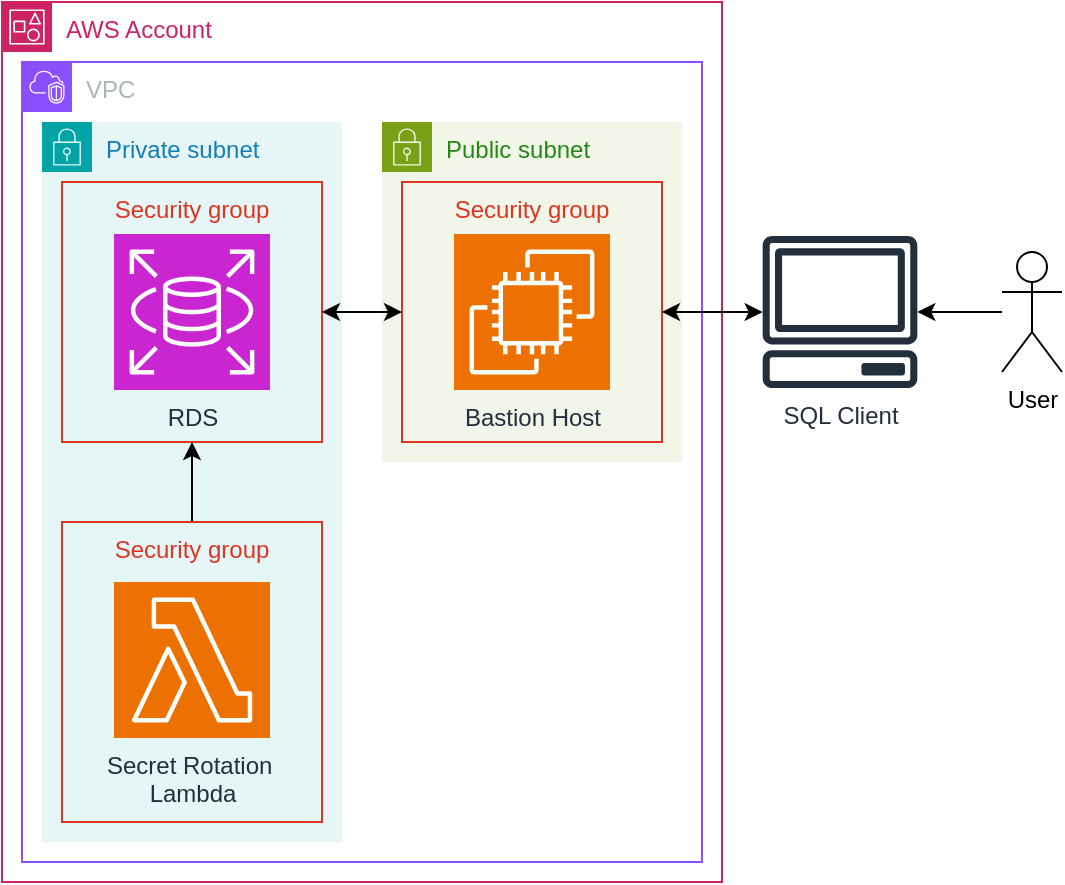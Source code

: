 <mxfile version="24.6.4" type="device">
  <diagram name="Page-1" id="5w7pE6e7P3Jpi4yHS1Fw">
    <mxGraphModel dx="1010" dy="662" grid="1" gridSize="10" guides="1" tooltips="1" connect="1" arrows="1" fold="1" page="1" pageScale="1" pageWidth="850" pageHeight="1100" math="0" shadow="0">
      <root>
        <mxCell id="0" />
        <mxCell id="1" parent="0" />
        <mxCell id="rDWo46AAwwMIu8RIhDYh-1" value="AWS Account" style="points=[[0,0],[0.25,0],[0.5,0],[0.75,0],[1,0],[1,0.25],[1,0.5],[1,0.75],[1,1],[0.75,1],[0.5,1],[0.25,1],[0,1],[0,0.75],[0,0.5],[0,0.25]];outlineConnect=0;gradientColor=none;html=1;whiteSpace=wrap;fontSize=12;fontStyle=0;container=1;pointerEvents=0;collapsible=0;recursiveResize=0;shape=mxgraph.aws4.group;grIcon=mxgraph.aws4.group_account;strokeColor=#CD2264;fillColor=none;verticalAlign=top;align=left;spacingLeft=30;fontColor=#CD2264;dashed=0;" vertex="1" parent="1">
          <mxGeometry x="70" y="70" width="360" height="440" as="geometry" />
        </mxCell>
        <mxCell id="rDWo46AAwwMIu8RIhDYh-2" value="VPC" style="points=[[0,0],[0.25,0],[0.5,0],[0.75,0],[1,0],[1,0.25],[1,0.5],[1,0.75],[1,1],[0.75,1],[0.5,1],[0.25,1],[0,1],[0,0.75],[0,0.5],[0,0.25]];outlineConnect=0;gradientColor=none;html=1;whiteSpace=wrap;fontSize=12;fontStyle=0;container=1;pointerEvents=0;collapsible=0;recursiveResize=0;shape=mxgraph.aws4.group;grIcon=mxgraph.aws4.group_vpc2;strokeColor=#8C4FFF;fillColor=none;verticalAlign=top;align=left;spacingLeft=30;fontColor=#AAB7B8;dashed=0;" vertex="1" parent="rDWo46AAwwMIu8RIhDYh-1">
          <mxGeometry x="10" y="30" width="340" height="400" as="geometry" />
        </mxCell>
        <mxCell id="rDWo46AAwwMIu8RIhDYh-3" value="Private subnet" style="points=[[0,0],[0.25,0],[0.5,0],[0.75,0],[1,0],[1,0.25],[1,0.5],[1,0.75],[1,1],[0.75,1],[0.5,1],[0.25,1],[0,1],[0,0.75],[0,0.5],[0,0.25]];outlineConnect=0;gradientColor=none;html=1;whiteSpace=wrap;fontSize=12;fontStyle=0;container=1;pointerEvents=0;collapsible=0;recursiveResize=0;shape=mxgraph.aws4.group;grIcon=mxgraph.aws4.group_security_group;grStroke=0;strokeColor=#00A4A6;fillColor=#E6F6F7;verticalAlign=top;align=left;spacingLeft=30;fontColor=#147EBA;dashed=0;" vertex="1" parent="rDWo46AAwwMIu8RIhDYh-2">
          <mxGeometry x="10" y="30" width="150" height="360" as="geometry" />
        </mxCell>
        <mxCell id="rDWo46AAwwMIu8RIhDYh-4" value="RDS" style="sketch=0;points=[[0,0,0],[0.25,0,0],[0.5,0,0],[0.75,0,0],[1,0,0],[0,1,0],[0.25,1,0],[0.5,1,0],[0.75,1,0],[1,1,0],[0,0.25,0],[0,0.5,0],[0,0.75,0],[1,0.25,0],[1,0.5,0],[1,0.75,0]];outlineConnect=0;fontColor=#232F3E;fillColor=#C925D1;strokeColor=#ffffff;dashed=0;verticalLabelPosition=bottom;verticalAlign=top;align=center;html=1;fontSize=12;fontStyle=0;aspect=fixed;shape=mxgraph.aws4.resourceIcon;resIcon=mxgraph.aws4.rds;" vertex="1" parent="rDWo46AAwwMIu8RIhDYh-3">
          <mxGeometry x="36" y="56" width="78" height="78" as="geometry" />
        </mxCell>
        <mxCell id="rDWo46AAwwMIu8RIhDYh-5" value="Security group" style="fillColor=none;strokeColor=#DD3522;verticalAlign=top;fontStyle=0;fontColor=#DD3522;whiteSpace=wrap;html=1;" vertex="1" parent="rDWo46AAwwMIu8RIhDYh-3">
          <mxGeometry x="10" y="30" width="130" height="130" as="geometry" />
        </mxCell>
        <mxCell id="rDWo46AAwwMIu8RIhDYh-13" style="edgeStyle=orthogonalEdgeStyle;rounded=0;orthogonalLoop=1;jettySize=auto;html=1;startArrow=none;startFill=0;" edge="1" parent="rDWo46AAwwMIu8RIhDYh-3" source="rDWo46AAwwMIu8RIhDYh-7" target="rDWo46AAwwMIu8RIhDYh-5">
          <mxGeometry relative="1" as="geometry" />
        </mxCell>
        <mxCell id="rDWo46AAwwMIu8RIhDYh-7" value="Security group" style="fillColor=none;strokeColor=#DD3522;verticalAlign=top;fontStyle=0;fontColor=#DD3522;whiteSpace=wrap;html=1;" vertex="1" parent="rDWo46AAwwMIu8RIhDYh-3">
          <mxGeometry x="10" y="200" width="130" height="150" as="geometry" />
        </mxCell>
        <mxCell id="rDWo46AAwwMIu8RIhDYh-8" value="Secret Rotation&amp;nbsp;&lt;div&gt;Lambda&lt;/div&gt;" style="sketch=0;points=[[0,0,0],[0.25,0,0],[0.5,0,0],[0.75,0,0],[1,0,0],[0,1,0],[0.25,1,0],[0.5,1,0],[0.75,1,0],[1,1,0],[0,0.25,0],[0,0.5,0],[0,0.75,0],[1,0.25,0],[1,0.5,0],[1,0.75,0]];outlineConnect=0;fontColor=#232F3E;fillColor=#ED7100;strokeColor=#ffffff;dashed=0;verticalLabelPosition=bottom;verticalAlign=top;align=center;html=1;fontSize=12;fontStyle=0;aspect=fixed;shape=mxgraph.aws4.resourceIcon;resIcon=mxgraph.aws4.lambda;" vertex="1" parent="rDWo46AAwwMIu8RIhDYh-3">
          <mxGeometry x="36" y="230" width="78" height="78" as="geometry" />
        </mxCell>
        <mxCell id="rDWo46AAwwMIu8RIhDYh-14" value="Public subnet" style="points=[[0,0],[0.25,0],[0.5,0],[0.75,0],[1,0],[1,0.25],[1,0.5],[1,0.75],[1,1],[0.75,1],[0.5,1],[0.25,1],[0,1],[0,0.75],[0,0.5],[0,0.25]];outlineConnect=0;gradientColor=none;html=1;whiteSpace=wrap;fontSize=12;fontStyle=0;container=1;pointerEvents=0;collapsible=0;recursiveResize=0;shape=mxgraph.aws4.group;grIcon=mxgraph.aws4.group_security_group;grStroke=0;strokeColor=#7AA116;fillColor=#F2F6E8;verticalAlign=top;align=left;spacingLeft=30;fontColor=#248814;dashed=0;" vertex="1" parent="rDWo46AAwwMIu8RIhDYh-2">
          <mxGeometry x="180" y="30" width="150" height="170" as="geometry" />
        </mxCell>
        <mxCell id="rDWo46AAwwMIu8RIhDYh-16" value="Security group" style="fillColor=none;strokeColor=#DD3522;verticalAlign=top;fontStyle=0;fontColor=#DD3522;whiteSpace=wrap;html=1;" vertex="1" parent="rDWo46AAwwMIu8RIhDYh-14">
          <mxGeometry x="10" y="30" width="130" height="130" as="geometry" />
        </mxCell>
        <mxCell id="rDWo46AAwwMIu8RIhDYh-17" value="Bastion Host" style="sketch=0;points=[[0,0,0],[0.25,0,0],[0.5,0,0],[0.75,0,0],[1,0,0],[0,1,0],[0.25,1,0],[0.5,1,0],[0.75,1,0],[1,1,0],[0,0.25,0],[0,0.5,0],[0,0.75,0],[1,0.25,0],[1,0.5,0],[1,0.75,0]];outlineConnect=0;fontColor=#232F3E;fillColor=#ED7100;strokeColor=#ffffff;dashed=0;verticalLabelPosition=bottom;verticalAlign=top;align=center;html=1;fontSize=12;fontStyle=0;aspect=fixed;shape=mxgraph.aws4.resourceIcon;resIcon=mxgraph.aws4.ec2;" vertex="1" parent="rDWo46AAwwMIu8RIhDYh-14">
          <mxGeometry x="36" y="56" width="78" height="78" as="geometry" />
        </mxCell>
        <mxCell id="rDWo46AAwwMIu8RIhDYh-18" style="edgeStyle=orthogonalEdgeStyle;rounded=0;orthogonalLoop=1;jettySize=auto;html=1;entryX=1;entryY=0.5;entryDx=0;entryDy=0;startArrow=classic;startFill=1;" edge="1" parent="rDWo46AAwwMIu8RIhDYh-2" source="rDWo46AAwwMIu8RIhDYh-16" target="rDWo46AAwwMIu8RIhDYh-5">
          <mxGeometry relative="1" as="geometry" />
        </mxCell>
        <mxCell id="rDWo46AAwwMIu8RIhDYh-22" style="edgeStyle=orthogonalEdgeStyle;rounded=0;orthogonalLoop=1;jettySize=auto;html=1;" edge="1" parent="1" source="rDWo46AAwwMIu8RIhDYh-19" target="rDWo46AAwwMIu8RIhDYh-20">
          <mxGeometry relative="1" as="geometry" />
        </mxCell>
        <mxCell id="rDWo46AAwwMIu8RIhDYh-19" value="User" style="shape=umlActor;verticalLabelPosition=bottom;verticalAlign=top;html=1;outlineConnect=0;" vertex="1" parent="1">
          <mxGeometry x="570" y="195" width="30" height="60" as="geometry" />
        </mxCell>
        <mxCell id="rDWo46AAwwMIu8RIhDYh-21" style="edgeStyle=orthogonalEdgeStyle;rounded=0;orthogonalLoop=1;jettySize=auto;html=1;entryX=1;entryY=0.5;entryDx=0;entryDy=0;startArrow=classic;startFill=1;" edge="1" parent="1" source="rDWo46AAwwMIu8RIhDYh-20" target="rDWo46AAwwMIu8RIhDYh-16">
          <mxGeometry relative="1" as="geometry" />
        </mxCell>
        <mxCell id="rDWo46AAwwMIu8RIhDYh-20" value="SQL Client" style="sketch=0;outlineConnect=0;fontColor=#232F3E;gradientColor=none;fillColor=#232F3D;strokeColor=none;dashed=0;verticalLabelPosition=bottom;verticalAlign=top;align=center;html=1;fontSize=12;fontStyle=0;aspect=fixed;pointerEvents=1;shape=mxgraph.aws4.client;" vertex="1" parent="1">
          <mxGeometry x="450" y="187" width="78" height="76" as="geometry" />
        </mxCell>
      </root>
    </mxGraphModel>
  </diagram>
</mxfile>
